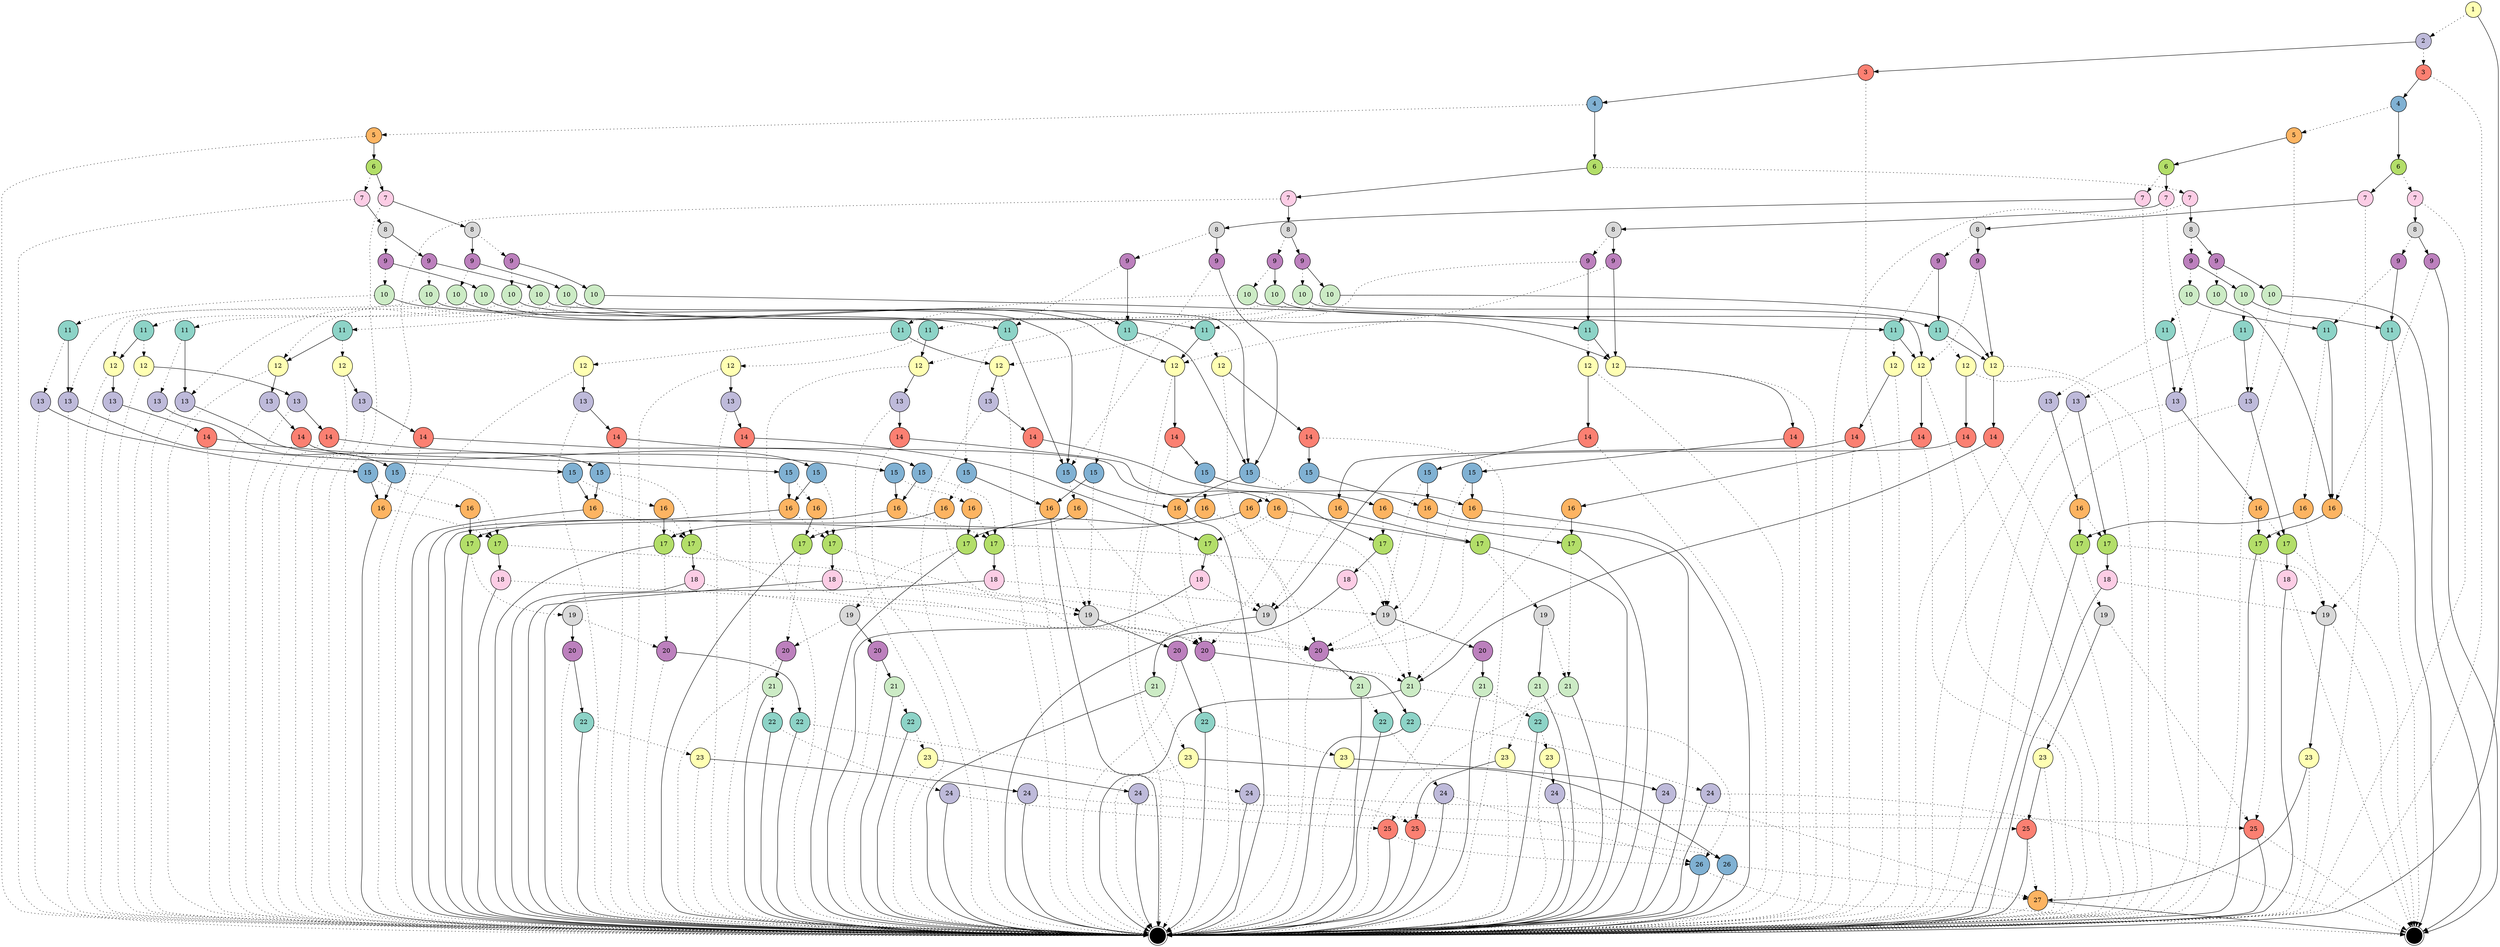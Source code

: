 digraph "" {
		node [colorscheme=set312,
		label="\N",
		shape=circle,
		style=filled
		];
{
graph [rank=same];
216585	[fillcolor=2, label=1, rank=1];
}
{
graph [rank=same];
216584	[fillcolor=3, label=2, rank=2];
}
{
graph [rank=same];
216583	[fillcolor=4, label=3, rank=3];
216562	[fillcolor=4, label=3, rank=3];
}
{
graph [rank=same];
216561	[fillcolor=5, label=4, rank=4];
216582	[fillcolor=5, label=4, rank=4];
}
{
graph [rank=same];
216560	[fillcolor=6, label=5, rank=5];
216581	[fillcolor=6, label=5, rank=5];
}
{
graph [rank=same];
216430	[fillcolor=7, label=6, rank=6];
216571	[fillcolor=7, label=6, rank=6];
216559	[fillcolor=7, label=6, rank=6];
216580	[fillcolor=7, label=6, rank=6];
}
{
graph [rank=same];
216397	[fillcolor=8, label=7, rank=7];
216429	[fillcolor=8, label=7, rank=7];
216575	[fillcolor=8, label=7, rank=7];
216566	[fillcolor=8, label=7, rank=7];
216558	[fillcolor=8, label=7, rank=7];
216504	[fillcolor=8, label=7, rank=7];
216579	[fillcolor=8, label=7, rank=7];
216570	[fillcolor=8, label=7, rank=7];
}
{
graph [rank=same];
216428	[fillcolor=9, label=8, rank=8];
216574	[fillcolor=9, label=8, rank=8];
216557	[fillcolor=9, label=8, rank=8];
216503	[fillcolor=9, label=8, rank=8];
216396	[fillcolor=9, label=8, rank=8];
216569	[fillcolor=9, label=8, rank=8];
216578	[fillcolor=9, label=8, rank=8];
216565	[fillcolor=9, label=8, rank=8];
}
{
graph [rank=same];
216556	[fillcolor=10, label=9, rank=9];
216563	[fillcolor=10, label=9, rank=9];
216427	[fillcolor=10, label=9, rank=9];
216567	[fillcolor=10, label=9, rank=9];
216502	[fillcolor=10, label=9, rank=9];
216568	[fillcolor=10, label=9, rank=9];
216572	[fillcolor=10, label=9, rank=9];
216408	[fillcolor=10, label=9, rank=9];
216573	[fillcolor=10, label=9, rank=9];
216576	[fillcolor=10, label=9, rank=9];
216577	[fillcolor=10, label=9, rank=9];
216526	[fillcolor=10, label=9, rank=9];
216395	[fillcolor=10, label=9, rank=9];
216364	[fillcolor=10, label=9, rank=9];
216462	[fillcolor=10, label=9, rank=9];
216564	[fillcolor=10, label=9, rank=9];
}
{
graph [rank=same];
216426	[fillcolor=11, label=10, rank=10];
216555	[fillcolor=11, label=10, rank=10];
216363	[fillcolor=11, label=10, rank=10];
216394	[fillcolor=11, label=10, rank=10];
216416	[fillcolor=11, label=10, rank=10];
216352	[fillcolor=11, label=10, rank=10];
216379	[fillcolor=11, label=10, rank=10];
216525	[fillcolor=11, label=10, rank=10];
216446	[fillcolor=11, label=10, rank=10];
216515	[fillcolor=11, label=10, rank=10];
216401	[fillcolor=11, label=10, rank=10];
216501	[fillcolor=11, label=10, rank=10];
216461	[fillcolor=11, label=10, rank=10];
216541	[fillcolor=11, label=10, rank=10];
216407	[fillcolor=11, label=10, rank=10];
216482	[fillcolor=11, label=10, rank=10];
}
{
graph [rank=same];
216425	[fillcolor=1, label=11, rank=11];
216554	[fillcolor=1, label=11, rank=11];
216540	[fillcolor=1, label=11, rank=11];
216372	[fillcolor=1, label=11, rank=11];
216415	[fillcolor=1, label=11, rank=11];
216388	[fillcolor=1, label=11, rank=11];
216393	[fillcolor=1, label=11, rank=11];
216481	[fillcolor=1, label=11, rank=11];
216494	[fillcolor=1, label=11, rank=11];
216378	[fillcolor=1, label=11, rank=11];
216422	[fillcolor=1, label=11, rank=11];
216473	[fillcolor=1, label=11, rank=11];
216500	[fillcolor=1, label=11, rank=11];
216534	[fillcolor=1, label=11, rank=11];
216550	[fillcolor=1, label=11, rank=11];
216411	[fillcolor=1, label=11, rank=11];
}
{
graph [rank=same];
216460	[fillcolor=2, label=12, rank=12];
216499	[fillcolor=2, label=12, rank=12];
216472	[fillcolor=2, label=12, rank=12];
216362	[fillcolor=2, label=12, rank=12];
216387	[fillcolor=2, label=12, rank=12];
216371	[fillcolor=2, label=12, rank=12];
216480	[fillcolor=2, label=12, rank=12];
216438	[fillcolor=2, label=12, rank=12];
216377	[fillcolor=2, label=12, rank=12];
216493	[fillcolor=2, label=12, rank=12];
216346	[fillcolor=2, label=12, rank=12];
216358	[fillcolor=2, label=12, rank=12];
216392	[fillcolor=2, label=12, rank=12];
216445	[fillcolor=2, label=12, rank=12];
216351	[fillcolor=2, label=12, rank=12];
216455	[fillcolor=2, label=12, rank=12];
}
{
graph [rank=same];
216539	[fillcolor=3, label=13, rank=13];
216414	[fillcolor=3, label=13, rank=13];
216376	[fillcolor=3, label=13, rank=13];
216444	[fillcolor=3, label=13, rank=13];
216479	[fillcolor=3, label=13, rank=13];
216498	[fillcolor=3, label=13, rank=13];
216391	[fillcolor=3, label=13, rank=13];
216459	[fillcolor=3, label=13, rank=13];
216524	[fillcolor=3, label=13, rank=13];
216406	[fillcolor=3, label=13, rank=13];
216400	[fillcolor=3, label=13, rank=13];
216361	[fillcolor=3, label=13, rank=13];
216350	[fillcolor=3, label=13, rank=13];
216553	[fillcolor=3, label=13, rank=13];
216424	[fillcolor=3, label=13, rank=13];
216514	[fillcolor=3, label=13, rank=13];
}
{
graph [rank=same];
216386	[fillcolor=4, label=14, rank=14];
216390	[fillcolor=4, label=14, rank=14];
216349	[fillcolor=4, label=14, rank=14];
216370	[fillcolor=4, label=14, rank=14];
216443	[fillcolor=4, label=14, rank=14];
216458	[fillcolor=4, label=14, rank=14];
216492	[fillcolor=4, label=14, rank=14];
216497	[fillcolor=4, label=14, rank=14];
216345	[fillcolor=4, label=14, rank=14];
216375	[fillcolor=4, label=14, rank=14];
216357	[fillcolor=4, label=14, rank=14];
216471	[fillcolor=4, label=14, rank=14];
216478	[fillcolor=4, label=14, rank=14];
216454	[fillcolor=4, label=14, rank=14];
216360	[fillcolor=4, label=14, rank=14];
216437	[fillcolor=4, label=14, rank=14];
}
{
graph [rank=same];
216533	[fillcolor=5, label=15, rank=15];
216538	[fillcolor=5, label=15, rank=15];
216496	[fillcolor=5, label=15, rank=15];
216470	[fillcolor=5, label=15, rank=15];
216436	[fillcolor=5, label=15, rank=15];
216513	[fillcolor=5, label=15, rank=15];
216453	[fillcolor=5, label=15, rank=15];
216491	[fillcolor=5, label=15, rank=15];
216549	[fillcolor=5, label=15, rank=15];
216523	[fillcolor=5, label=15, rank=15];
216521	[fillcolor=5, label=15, rank=15];
216509	[fillcolor=5, label=15, rank=15];
216442	[fillcolor=5, label=15, rank=15];
216457	[fillcolor=5, label=15, rank=15];
216552	[fillcolor=5, label=15, rank=15];
216477	[fillcolor=5, label=15, rank=15];
}
{
graph [rank=same];
216421	[fillcolor=6, label=16, rank=16];
216389	[fillcolor=6, label=16, rank=16];
216508	[fillcolor=6, label=16, rank=16];
216490	[fillcolor=6, label=16, rank=16];
216423	[fillcolor=6, label=16, rank=16];
216359	[fillcolor=6, label=16, rank=16];
216456	[fillcolor=6, label=16, rank=16];
216548	[fillcolor=6, label=16, rank=16];
216537	[fillcolor=6, label=16, rank=16];
216532	[fillcolor=6, label=16, rank=16];
216520	[fillcolor=6, label=16, rank=16];
216551	[fillcolor=6, label=16, rank=16];
216405	[fillcolor=6, label=16, rank=16];
216356	[fillcolor=6, label=16, rank=16];
216435	[fillcolor=6, label=16, rank=16];
216495	[fillcolor=6, label=16, rank=16];
216385	[fillcolor=6, label=16, rank=16];
216441	[fillcolor=6, label=16, rank=16];
216522	[fillcolor=6, label=16, rank=16];
216469	[fillcolor=6, label=16, rank=16];
216512	[fillcolor=6, label=16, rank=16];
216476	[fillcolor=6, label=16, rank=16];
216404	[fillcolor=6, label=16, rank=16];
216452	[fillcolor=6, label=16, rank=16];
}
{
graph [rank=same];
216489	[fillcolor=7, label=17, rank=17];
216547	[fillcolor=7, label=17, rank=17];
216399	[fillcolor=7, label=17, rank=17];
216451	[fillcolor=7, label=17, rank=17];
216440	[fillcolor=7, label=17, rank=17];
216374	[fillcolor=7, label=17, rank=17];
216384	[fillcolor=7, label=17, rank=17];
216475	[fillcolor=7, label=17, rank=17];
216519	[fillcolor=7, label=17, rank=17];
216403	[fillcolor=7, label=17, rank=17];
216511	[fillcolor=7, label=17, rank=17];
216420	[fillcolor=7, label=17, rank=17];
216413	[fillcolor=7, label=17, rank=17];
216536	[fillcolor=7, label=17, rank=17];
216348	[fillcolor=7, label=17, rank=17];
216355	[fillcolor=7, label=17, rank=17];
}
{
graph [rank=same];
216474	[fillcolor=8, label=18, rank=18];
216373	[fillcolor=8, label=18, rank=18];
216510	[fillcolor=8, label=18, rank=18];
216535	[fillcolor=8, label=18, rank=18];
216398	[fillcolor=8, label=18, rank=18];
216412	[fillcolor=8, label=18, rank=18];
216347	[fillcolor=8, label=18, rank=18];
216439	[fillcolor=8, label=18, rank=18];
}
{
graph [rank=same];
216383	[fillcolor=9, label=19, rank=19];
216468	[fillcolor=9, label=19, rank=19];
216419	[fillcolor=9, label=19, rank=19];
216531	[fillcolor=9, label=19, rank=19];
216410	[fillcolor=9, label=19, rank=19];
216488	[fillcolor=9, label=19, rank=19];
216369	[fillcolor=9, label=19, rank=19];
216546	[fillcolor=9, label=19, rank=19];
}
{
graph [rank=same];
216530	[fillcolor=10, label=20, rank=20];
216487	[fillcolor=10, label=20, rank=20];
216450	[fillcolor=10, label=20, rank=20];
216507	[fillcolor=10, label=20, rank=20];
216434	[fillcolor=10, label=20, rank=20];
216467	[fillcolor=10, label=20, rank=20];
216545	[fillcolor=10, label=20, rank=20];
216518	[fillcolor=10, label=20, rank=20];
}
{
graph [rank=same];
216354	[fillcolor=11, label=21, rank=21];
216466	[fillcolor=11, label=21, rank=21];
216486	[fillcolor=11, label=21, rank=21];
216433	[fillcolor=11, label=21, rank=21];
216382	[fillcolor=11, label=21, rank=21];
216344	[fillcolor=11, label=21, rank=21];
216368	[fillcolor=11, label=21, rank=21];
216449	[fillcolor=11, label=21, rank=21];
}
{
graph [rank=same];
216465	[fillcolor=1, label=22, rank=22];
216517	[fillcolor=1, label=22, rank=22];
216544	[fillcolor=1, label=22, rank=22];
216448	[fillcolor=1, label=22, rank=22];
216529	[fillcolor=1, label=22, rank=22];
216485	[fillcolor=1, label=22, rank=22];
216432	[fillcolor=1, label=22, rank=22];
216506	[fillcolor=1, label=22, rank=22];
}
{
graph [rank=same];
216409	[fillcolor=2, label=23, rank=23];
216464	[fillcolor=2, label=23, rank=23];
216543	[fillcolor=2, label=23, rank=23];
216418	[fillcolor=2, label=23, rank=23];
216367	[fillcolor=2, label=23, rank=23];
216484	[fillcolor=2, label=23, rank=23];
216528	[fillcolor=2, label=23, rank=23];
216381	[fillcolor=2, label=23, rank=23];
}
{
graph [rank=same];
216505	[fillcolor=3, label=24, rank=24];
216542	[fillcolor=3, label=24, rank=24];
216463	[fillcolor=3, label=24, rank=24];
216483	[fillcolor=3, label=24, rank=24];
216516	[fillcolor=3, label=24, rank=24];
216527	[fillcolor=3, label=24, rank=24];
216447	[fillcolor=3, label=24, rank=24];
216431	[fillcolor=3, label=24, rank=24];
}
{
graph [rank=same];
216402	[fillcolor=4, label=25, rank=25];
216417	[fillcolor=4, label=25, rank=25];
216380	[fillcolor=4, label=25, rank=25];
216353	[fillcolor=4, label=25, rank=25];
}
{
graph [rank=same];
216366	[fillcolor=5, label=26, rank=26];
216343	[fillcolor=5, label=26, rank=26];
}
{
graph [rank=same];
216365	[fillcolor=6, label=27, rank=27];
}
0	 [fillcolor=White, label=F, rank=None, shape=doublecircle];
1	 [fillcolor=White, label=T, rank=None, shape=doublecircle];
216546 -> 216518 		[style=dotted];
216546 -> 216545
216477 -> 216475 		[style=dotted];
216477 -> 216476
216514 -> 1 		[style=dotted];
216514 -> 216513
216452 -> 216434 		[style=dotted];
216452 -> 216451
216564 -> 216388 		[style=dotted];
216564 -> 216372
216518 -> 1 		[style=dotted];
216518 -> 216517
216482 -> 216481 		[style=dotted];
216482 -> 216473
216506 -> 216505 		[style=dotted];
216506 -> 1
216439 -> 216434 		[style=dotted];
216439 -> 1
216431 -> 216343 		[style=dotted];
216431 -> 1
216424 -> 1 		[style=dotted];
216424 -> 216423
216552 -> 216551 		[style=dotted];
216552 -> 216537
216437 -> 1 		[style=dotted];
216437 -> 216436
216404 -> 0 		[style=dotted];
216404 -> 216403
216355 -> 216354 		[style=dotted];
216355 -> 1
216348 -> 216344 		[style=dotted];
216348 -> 216347
216455 -> 1 		[style=dotted];
216455 -> 216454
216351 -> 1 		[style=dotted];
216351 -> 216350
216582 -> 216581 		[style=dotted];
216582 -> 216571
216360 -> 1 		[style=dotted];
216360 -> 216359
216536 -> 216531 		[style=dotted];
216536 -> 216535
216476 -> 216475 		[style=dotted];
216476 -> 1
216381 -> 1 		[style=dotted];
216381 -> 216380
216347 -> 216344 		[style=dotted];
216347 -> 1
216570 -> 1 		[style=dotted];
216570 -> 216569
216449 -> 216448 		[style=dotted];
216449 -> 1
216445 -> 1 		[style=dotted];
216445 -> 216444
216579 -> 1 		[style=dotted];
216579 -> 216578
216545 -> 1 		[style=dotted];
216545 -> 216544
216411 -> 216410 		[style=dotted];
216411 -> 0
216368 -> 216367 		[style=dotted];
216368 -> 1
216344 -> 216343 		[style=dotted];
216344 -> 1
216550 -> 216549 		[style=dotted];
216550 -> 216521
216413 -> 216410 		[style=dotted];
216413 -> 216412
216392 -> 1 		[style=dotted];
216392 -> 216391
216353 -> 216343 		[style=dotted];
216353 -> 1
216343 -> 0 		[style=dotted];
216343 -> 1
216512 -> 216511 		[style=dotted];
216512 -> 1
216469 -> 216468 		[style=dotted];
216469 -> 1
216454 -> 1 		[style=dotted];
216454 -> 216453
216412 -> 216410 		[style=dotted];
216412 -> 1
216382 -> 216381 		[style=dotted];
216382 -> 1
216358 -> 1 		[style=dotted];
216358 -> 216357
216522 -> 216511 		[style=dotted];
216522 -> 216519
216441 -> 216440 		[style=dotted];
216441 -> 1
216562 -> 1 		[style=dotted];
216562 -> 216561
216553 -> 1 		[style=dotted];
216553 -> 216552
216350 -> 1 		[style=dotted];
216350 -> 216349
216346 -> 1 		[style=dotted];
216346 -> 216345
216478 -> 1 		[style=dotted];
216478 -> 216477
216462 -> 216461 		[style=dotted];
216462 -> 216446
216369 -> 216344 		[style=dotted];
216369 -> 216368
216361 -> 1 		[style=dotted];
216361 -> 216360
216565 -> 216564 		[style=dotted];
216565 -> 216563
216534 -> 216533 		[style=dotted];
216534 -> 216509
216457 -> 216456 		[style=dotted];
216457 -> 216441
216493 -> 1 		[style=dotted];
216493 -> 216492
216377 -> 1 		[style=dotted];
216377 -> 216376
216504 -> 1 		[style=dotted];
216504 -> 216503
216385 -> 216369 		[style=dotted];
216385 -> 216384
216500 -> 216499 		[style=dotted];
216500 -> 216460
216420 -> 216419 		[style=dotted];
216420 -> 1
216398 -> 0 		[style=dotted];
216398 -> 1
216495 -> 216475 		[style=dotted];
216495 -> 216489
216473 -> 216472 		[style=dotted];
216473 -> 216438
216433 -> 216432 		[style=dotted];
216433 -> 1
216422 -> 216421 		[style=dotted];
216422 -> 216404
216400 -> 1 		[style=dotted];
216400 -> 216399
216471 -> 1 		[style=dotted];
216471 -> 216470
216432 -> 216431 		[style=dotted];
216432 -> 1
216378 -> 216377 		[style=dotted];
216378 -> 216351
216494 -> 216493 		[style=dotted];
216494 -> 216455
216407 -> 216406 		[style=dotted];
216407 -> 216404
216406 -> 1 		[style=dotted];
216406 -> 216405
216511 -> 216507 		[style=dotted];
216511 -> 216510
216481 -> 216480 		[style=dotted];
216481 -> 216445
216438 -> 1 		[style=dotted];
216438 -> 216437
216357 -> 1 		[style=dotted];
216357 -> 216356
216447 -> 216353 		[style=dotted];
216447 -> 1
216528 -> 1 		[style=dotted];
216528 -> 216527
216442 -> 216440 		[style=dotted];
216442 -> 216441
216403 -> 216402 		[style=dotted];
216403 -> 1
216435 -> 216434 		[style=dotted];
216435 -> 1
216364 -> 216363 		[style=dotted];
216364 -> 216352
216527 -> 216365 		[style=dotted];
216527 -> 1
216467 -> 1 		[style=dotted];
216467 -> 216466
216395 -> 216394 		[style=dotted];
216395 -> 216379
216356 -> 216344 		[style=dotted];
216356 -> 216355
216509 -> 216507 		[style=dotted];
216509 -> 216508
216485 -> 216484 		[style=dotted];
216485 -> 1
216393 -> 216392 		[style=dotted];
216393 -> 216362
216388 -> 216387 		[style=dotted];
216388 -> 216358
216519 -> 216518 		[style=dotted];
216519 -> 1
216516 -> 216402 		[style=dotted];
216516 -> 1
216405 -> 216399 		[style=dotted];
216405 -> 216403
216580 -> 216579 		[style=dotted];
216580 -> 216575
216526 -> 216525 		[style=dotted];
216526 -> 216515
216486 -> 216485 		[style=dotted];
216486 -> 1
216558 -> 1 		[style=dotted];
216558 -> 216557
216375 -> 1 		[style=dotted];
216375 -> 216374
216566 -> 1 		[style=dotted];
216566 -> 216565
216551 -> 216536 		[style=dotted];
216551 -> 216547
216541 -> 216540 		[style=dotted];
216541 -> 216534
216366 -> 216365 		[style=dotted];
216366 -> 1
216475 -> 216468 		[style=dotted];
216475 -> 216474
216524 -> 1 		[style=dotted];
216524 -> 216523
216480 -> 1 		[style=dotted];
216480 -> 216479
216577 -> 216550 		[style=dotted];
216577 -> 216534
216459 -> 1 		[style=dotted];
216459 -> 216458
216578 -> 216577 		[style=dotted];
216578 -> 216576
216415 -> 216414 		[style=dotted];
216415 -> 216400
216521 -> 216520 		[style=dotted];
216521 -> 216508
216380 -> 216366 		[style=dotted];
216380 -> 1
216371 -> 1 		[style=dotted];
216371 -> 216370
216345 -> 1 		[style=dotted];
216345 -> 216344
216384 -> 216383 		[style=dotted];
216384 -> 1
216461 -> 216460 		[style=dotted];
216461 -> 216455
216520 -> 216507 		[style=dotted];
216520 -> 216519
216434 -> 1 		[style=dotted];
216434 -> 216433
216532 -> 216531 		[style=dotted];
216532 -> 1
216537 -> 216536 		[style=dotted];
216537 -> 1
216507 -> 1 		[style=dotted];
216507 -> 216506
216483 -> 216380 		[style=dotted];
216483 -> 1
216559 -> 216558 		[style=dotted];
216559 -> 216504
216501 -> 216500 		[style=dotted];
216501 -> 216494
216401 -> 216400 		[style=dotted];
216401 -> 0
216450 -> 1 		[style=dotted];
216450 -> 216449
216569 -> 216568 		[style=dotted];
216569 -> 216567
216523 -> 216522 		[style=dotted];
216523 -> 216512
216497 -> 1 		[style=dotted];
216497 -> 216496
216548 -> 216531 		[style=dotted];
216548 -> 216547
216488 -> 216450 		[style=dotted];
216488 -> 216487
216372 -> 216371 		[style=dotted];
216372 -> 216346
216391 -> 1 		[style=dotted];
216391 -> 216390
216387 -> 1 		[style=dotted];
216387 -> 216386
216456 -> 216440 		[style=dotted];
216456 -> 216451
216374 -> 216369 		[style=dotted];
216374 -> 216373
216576 -> 216521 		[style=dotted];
216576 -> 216509
216515 -> 216514 		[style=dotted];
216515 -> 216509
216410 -> 0 		[style=dotted];
216410 -> 216409
216365 -> 1 		[style=dotted];
216365 -> 0
216585 -> 216584 		[style=dotted];
216585 -> 1
216440 -> 216434 		[style=dotted];
216440 -> 216439
216573 -> 216494 		[style=dotted];
216573 -> 216473
216498 -> 1 		[style=dotted];
216498 -> 216497
216408 -> 216407 		[style=dotted];
216408 -> 216401
216492 -> 1 		[style=dotted];
216492 -> 216491
216487 -> 1 		[style=dotted];
216487 -> 216486
216466 -> 216465 		[style=dotted];
216466 -> 1
216549 -> 216548 		[style=dotted];
216549 -> 216532
216354 -> 216353 		[style=dotted];
216354 -> 1
216529 -> 216528 		[style=dotted];
216529 -> 1
216463 -> 216366 		[style=dotted];
216463 -> 1
216479 -> 1 		[style=dotted];
216479 -> 216478
216572 -> 216455 		[style=dotted];
216572 -> 216438
216451 -> 216450 		[style=dotted];
216451 -> 1
216568 -> 216422 		[style=dotted];
216568 -> 216411
216535 -> 216531 		[style=dotted];
216535 -> 1
216359 -> 216348 		[style=dotted];
216359 -> 216355
216542 -> 216417 		[style=dotted];
216542 -> 1
216444 -> 1 		[style=dotted];
216444 -> 216443
216376 -> 1 		[style=dotted];
216376 -> 216375
216491 -> 216490 		[style=dotted];
216491 -> 216469
216453 -> 216452 		[style=dotted];
216453 -> 216435
216399 -> 0 		[style=dotted];
216399 -> 216398
216561 -> 216560 		[style=dotted];
216561 -> 216430
216414 -> 1 		[style=dotted];
216414 -> 216413
216571 -> 216570 		[style=dotted];
216571 -> 216566
216446 -> 216445 		[style=dotted];
216446 -> 216438
216540 -> 216539 		[style=dotted];
216540 -> 216514
216530 -> 1 		[style=dotted];
216530 -> 216529
216423 -> 216413 		[style=dotted];
216423 -> 216420
216458 -> 1 		[style=dotted];
216458 -> 216457
216448 -> 216447 		[style=dotted];
216448 -> 1
216430 -> 216429 		[style=dotted];
216430 -> 216397
216417 -> 216365 		[style=dotted];
216417 -> 1
216531 -> 216507 		[style=dotted];
216531 -> 216530
216547 -> 216546 		[style=dotted];
216547 -> 1
216484 -> 1 		[style=dotted];
216484 -> 216483
216583 -> 1 		[style=dotted];
216583 -> 216582
216544 -> 216543 		[style=dotted];
216544 -> 1
216525 -> 216524 		[style=dotted];
216525 -> 216521
216513 -> 216511 		[style=dotted];
216513 -> 216512
216510 -> 216507 		[style=dotted];
216510 -> 1
216379 -> 216378 		[style=dotted];
216379 -> 216372
216554 -> 216553 		[style=dotted];
216554 -> 216524
216517 -> 216516 		[style=dotted];
216517 -> 1
216502 -> 216501 		[style=dotted];
216502 -> 216482
216443 -> 1 		[style=dotted];
216443 -> 216442
216370 -> 1 		[style=dotted];
216370 -> 216369
216490 -> 216468 		[style=dotted];
216490 -> 216489
216367 -> 1 		[style=dotted];
216367 -> 216366
216575 -> 1 		[style=dotted];
216575 -> 216574
216508 -> 216507 		[style=dotted];
216508 -> 1
216429 -> 1 		[style=dotted];
216429 -> 216428
216352 -> 216351 		[style=dotted];
216352 -> 216346
216489 -> 216488 		[style=dotted];
216489 -> 1
216425 -> 216424 		[style=dotted];
216425 -> 216406
216362 -> 1 		[style=dotted];
216362 -> 216361
216416 -> 216415 		[style=dotted];
216416 -> 216411
216396 -> 216395 		[style=dotted];
216396 -> 216364
216436 -> 216434 		[style=dotted];
216436 -> 216435
216419 -> 216402 		[style=dotted];
216419 -> 216418
216470 -> 216468 		[style=dotted];
216470 -> 216469
216418 -> 1 		[style=dotted];
216418 -> 216417
216397 -> 1 		[style=dotted];
216397 -> 216396
216373 -> 216369 		[style=dotted];
216373 -> 1
216503 -> 216502 		[style=dotted];
216503 -> 216462
216581 -> 1 		[style=dotted];
216581 -> 216580
216560 -> 1 		[style=dotted];
216560 -> 216559
216496 -> 216495 		[style=dotted];
216496 -> 216476
216349 -> 1 		[style=dotted];
216349 -> 216348
216543 -> 1 		[style=dotted];
216543 -> 216542
216472 -> 1 		[style=dotted];
216472 -> 216471
216464 -> 1 		[style=dotted];
216464 -> 216463
216538 -> 216536 		[style=dotted];
216538 -> 216537
216394 -> 216393 		[style=dotted];
216394 -> 216388
216557 -> 216556 		[style=dotted];
216557 -> 216526
216468 -> 216434 		[style=dotted];
216468 -> 216467
216409 -> 1 		[style=dotted];
216409 -> 216365
216390 -> 1 		[style=dotted];
216390 -> 216389
216389 -> 216374 		[style=dotted];
216389 -> 216384
216499 -> 1 		[style=dotted];
216499 -> 216498
216574 -> 216573 		[style=dotted];
216574 -> 216572
216567 -> 216404 		[style=dotted];
216567 -> 0
216539 -> 1 		[style=dotted];
216539 -> 216538
216505 -> 0 		[style=dotted];
216505 -> 1
216386 -> 1 		[style=dotted];
216386 -> 216385
216363 -> 216362 		[style=dotted];
216363 -> 216358
216460 -> 1 		[style=dotted];
216460 -> 216459
216555 -> 216554 		[style=dotted];
216555 -> 216550
216584 -> 216583 		[style=dotted];
216584 -> 216562
216426 -> 216425 		[style=dotted];
216426 -> 216422
216428 -> 216427 		[style=dotted];
216428 -> 216408
216383 -> 216354 		[style=dotted];
216383 -> 216382
216427 -> 216426 		[style=dotted];
216427 -> 216416
216474 -> 216468 		[style=dotted];
216474 -> 1
216421 -> 216410 		[style=dotted];
216421 -> 216420
216402 -> 0 		[style=dotted];
216402 -> 1
216563 -> 216358 		[style=dotted];
216563 -> 216346
216533 -> 216531 		[style=dotted];
216533 -> 216532
216465 -> 216464 		[style=dotted];
216465 -> 1
216556 -> 216555 		[style=dotted];
216556 -> 216541
}